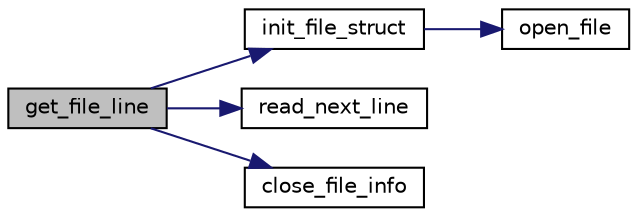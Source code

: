 digraph "get_file_line"
{
  edge [fontname="Helvetica",fontsize="10",labelfontname="Helvetica",labelfontsize="10"];
  node [fontname="Helvetica",fontsize="10",shape=record];
  rankdir="LR";
  Node1 [label="get_file_line",height=0.2,width=0.4,color="black", fillcolor="grey75", style="filled", fontcolor="black"];
  Node1 -> Node2 [color="midnightblue",fontsize="10",style="solid",fontname="Helvetica"];
  Node2 [label="init_file_struct",height=0.2,width=0.4,color="black", fillcolor="white", style="filled",URL="$file__read_8h.html#ad36ccbba17c95e2853bf8bd7a6346eaa"];
  Node2 -> Node3 [color="midnightblue",fontsize="10",style="solid",fontname="Helvetica"];
  Node3 [label="open_file",height=0.2,width=0.4,color="black", fillcolor="white", style="filled",URL="$file__read_8h.html#ae84bfdae0ec7b73cf580228efa76178e"];
  Node1 -> Node4 [color="midnightblue",fontsize="10",style="solid",fontname="Helvetica"];
  Node4 [label="read_next_line",height=0.2,width=0.4,color="black", fillcolor="white", style="filled",URL="$file__read_8h.html#a744a461bab4a6c47c93cc697a3464761"];
  Node1 -> Node5 [color="midnightblue",fontsize="10",style="solid",fontname="Helvetica"];
  Node5 [label="close_file_info",height=0.2,width=0.4,color="black", fillcolor="white", style="filled",URL="$file__read_8h.html#ae31df81b043dc729e24b00b2797fd601"];
}
